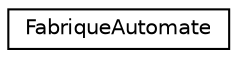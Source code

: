 digraph "Graphical Class Hierarchy"
{
  edge [fontname="Helvetica",fontsize="10",labelfontname="Helvetica",labelfontsize="10"];
  node [fontname="Helvetica",fontsize="10",shape=record];
  rankdir="LR";
  Node0 [label="FabriqueAutomate",height=0.2,width=0.4,color="black", fillcolor="white", style="filled",URL="$class_fabrique_automate.html",tooltip="Classe Fabrique pour les Automates. "];
}
